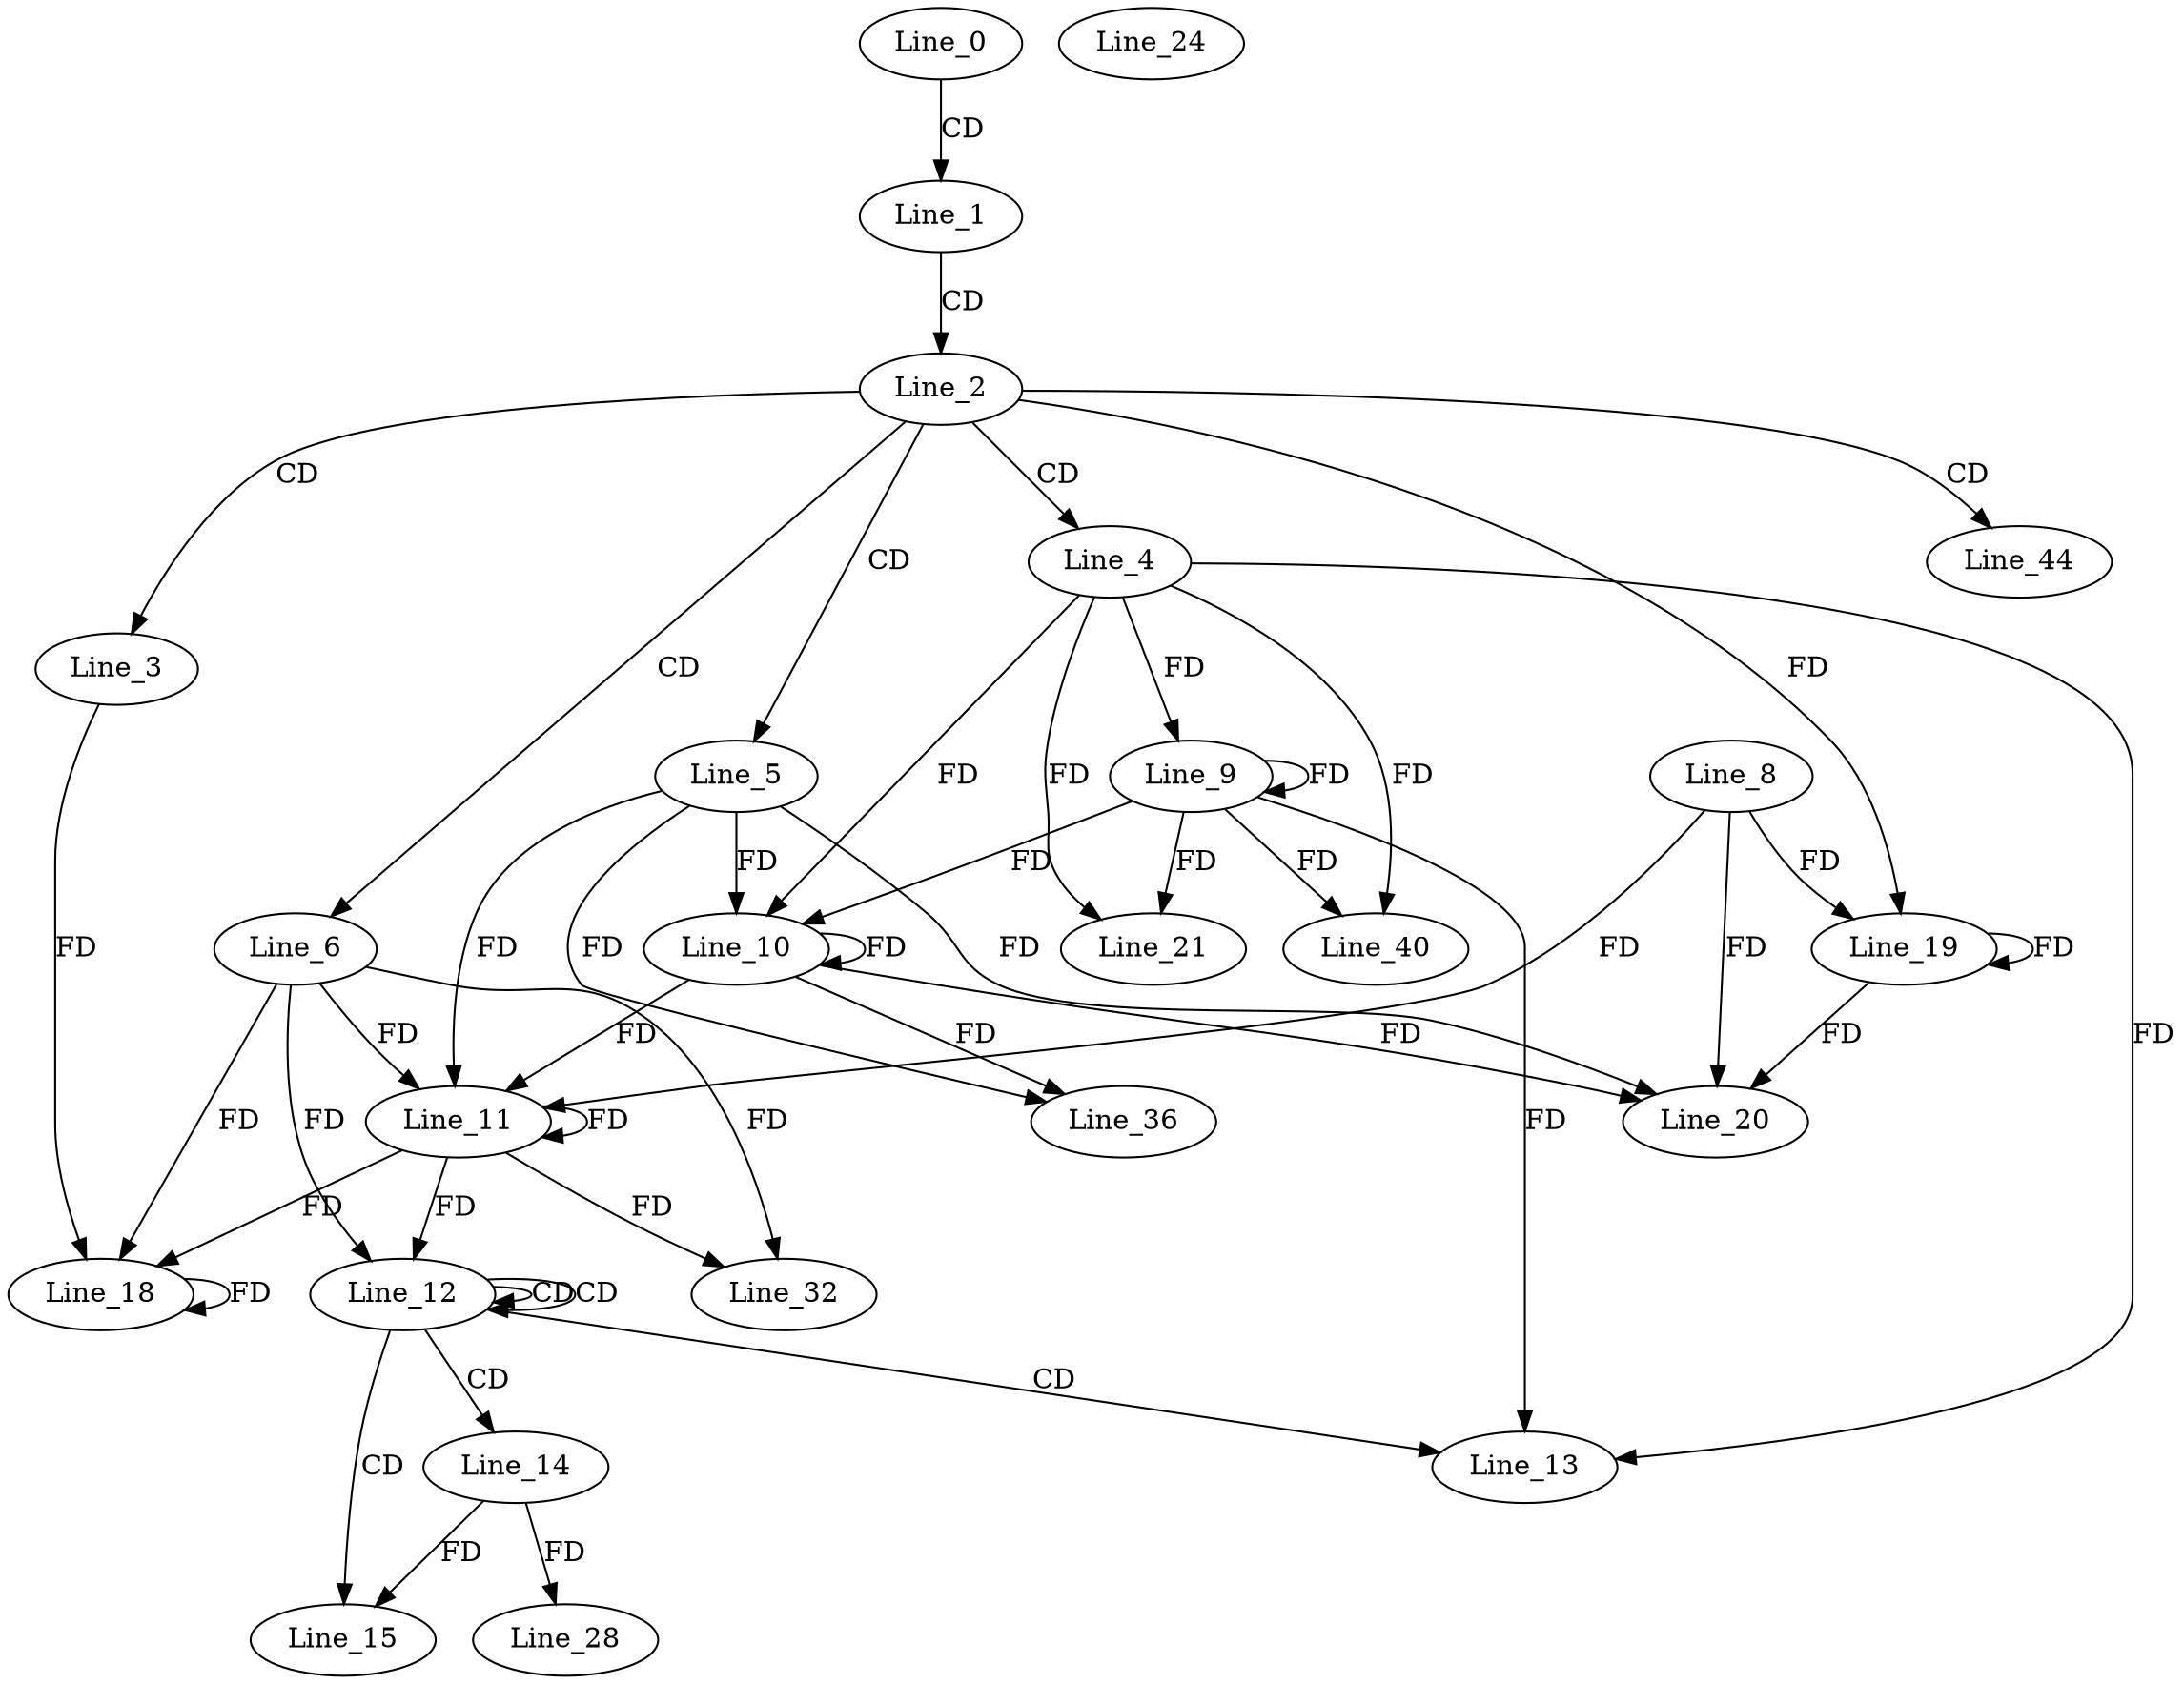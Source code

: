 digraph G {
  Line_0;
  Line_1;
  Line_2;
  Line_3;
  Line_4;
  Line_5;
  Line_6;
  Line_9;
  Line_9;
  Line_10;
  Line_10;
  Line_11;
  Line_11;
  Line_8;
  Line_12;
  Line_12;
  Line_12;
  Line_13;
  Line_14;
  Line_15;
  Line_18;
  Line_18;
  Line_19;
  Line_20;
  Line_21;
  Line_24;
  Line_28;
  Line_32;
  Line_36;
  Line_40;
  Line_44;
  Line_0 -> Line_1 [ label="CD" ];
  Line_1 -> Line_2 [ label="CD" ];
  Line_2 -> Line_3 [ label="CD" ];
  Line_2 -> Line_4 [ label="CD" ];
  Line_2 -> Line_5 [ label="CD" ];
  Line_2 -> Line_6 [ label="CD" ];
  Line_4 -> Line_9 [ label="FD" ];
  Line_9 -> Line_9 [ label="FD" ];
  Line_5 -> Line_10 [ label="FD" ];
  Line_10 -> Line_10 [ label="FD" ];
  Line_4 -> Line_10 [ label="FD" ];
  Line_9 -> Line_10 [ label="FD" ];
  Line_6 -> Line_11 [ label="FD" ];
  Line_11 -> Line_11 [ label="FD" ];
  Line_5 -> Line_11 [ label="FD" ];
  Line_10 -> Line_11 [ label="FD" ];
  Line_8 -> Line_11 [ label="FD" ];
  Line_12 -> Line_12 [ label="CD" ];
  Line_12 -> Line_12 [ label="CD" ];
  Line_6 -> Line_12 [ label="FD" ];
  Line_11 -> Line_12 [ label="FD" ];
  Line_12 -> Line_13 [ label="CD" ];
  Line_4 -> Line_13 [ label="FD" ];
  Line_9 -> Line_13 [ label="FD" ];
  Line_12 -> Line_14 [ label="CD" ];
  Line_12 -> Line_15 [ label="CD" ];
  Line_14 -> Line_15 [ label="FD" ];
  Line_3 -> Line_18 [ label="FD" ];
  Line_18 -> Line_18 [ label="FD" ];
  Line_6 -> Line_18 [ label="FD" ];
  Line_11 -> Line_18 [ label="FD" ];
  Line_8 -> Line_19 [ label="FD" ];
  Line_19 -> Line_19 [ label="FD" ];
  Line_2 -> Line_19 [ label="FD" ];
  Line_5 -> Line_20 [ label="FD" ];
  Line_10 -> Line_20 [ label="FD" ];
  Line_8 -> Line_20 [ label="FD" ];
  Line_19 -> Line_20 [ label="FD" ];
  Line_4 -> Line_21 [ label="FD" ];
  Line_9 -> Line_21 [ label="FD" ];
  Line_14 -> Line_28 [ label="FD" ];
  Line_6 -> Line_32 [ label="FD" ];
  Line_11 -> Line_32 [ label="FD" ];
  Line_5 -> Line_36 [ label="FD" ];
  Line_10 -> Line_36 [ label="FD" ];
  Line_4 -> Line_40 [ label="FD" ];
  Line_9 -> Line_40 [ label="FD" ];
  Line_2 -> Line_44 [ label="CD" ];
}
